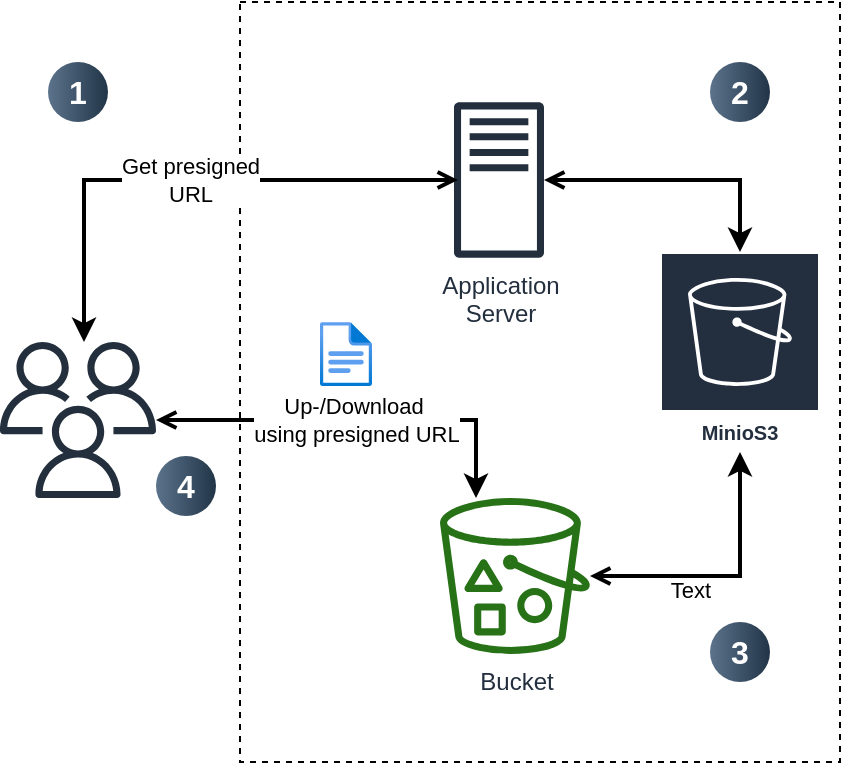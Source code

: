 <mxfile>
    <diagram id="Ht1M8jgEwFfnCIfOTk4-" name="Page-1">
        <mxGraphModel dx="894" dy="625" grid="1" gridSize="10" guides="1" tooltips="1" connect="1" arrows="1" fold="1" page="1" pageScale="1" pageWidth="1169" pageHeight="827" math="0" shadow="0">
            <root>
                <mxCell id="0"/>
                <mxCell id="1" parent="0"/>
                <mxCell id="UEzPUAAOIrF-is8g5C7q-107" value="" style="rounded=0;whiteSpace=wrap;html=1;labelBackgroundColor=none;fillColor=none;dashed=1;container=1;pointerEvents=0;collapsible=0;recursiveResize=0;" parent="1" vertex="1">
                    <mxGeometry x="140" width="300" height="380" as="geometry"/>
                </mxCell>
                <mxCell id="UEzPUAAOIrF-is8g5C7q-77" value="Bucket" style="outlineConnect=0;fontColor=#232F3E;gradientColor=none;fillColor=#277116;strokeColor=none;dashed=0;verticalLabelPosition=bottom;verticalAlign=top;align=center;html=1;fontSize=12;fontStyle=0;aspect=fixed;pointerEvents=1;shape=mxgraph.aws4.bucket_with_objects;labelBackgroundColor=#ffffff;" parent="UEzPUAAOIrF-is8g5C7q-107" vertex="1">
                    <mxGeometry x="100.0" y="248" width="75" height="78" as="geometry"/>
                </mxCell>
                <mxCell id="si6G0FfqEptFClFJuE-w-3" value="Application&lt;br&gt;Server" style="sketch=0;outlineConnect=0;fontColor=#232F3E;gradientColor=none;fillColor=#232F3D;strokeColor=none;dashed=0;verticalLabelPosition=bottom;verticalAlign=top;align=center;html=1;fontSize=12;fontStyle=0;aspect=fixed;pointerEvents=1;shape=mxgraph.aws4.traditional_server;labelBackgroundColor=#FFFFFF;" parent="UEzPUAAOIrF-is8g5C7q-107" vertex="1">
                    <mxGeometry x="107" y="50" width="45" height="78" as="geometry"/>
                </mxCell>
                <mxCell id="si6G0FfqEptFClFJuE-w-7" value="MinioS3" style="sketch=0;outlineConnect=0;fontColor=#232F3E;gradientColor=none;strokeColor=#ffffff;fillColor=#232F3E;dashed=0;verticalLabelPosition=middle;verticalAlign=bottom;align=center;html=1;whiteSpace=wrap;fontSize=10;fontStyle=1;spacing=3;shape=mxgraph.aws4.productIcon;prIcon=mxgraph.aws4.s3;" parent="UEzPUAAOIrF-is8g5C7q-107" vertex="1">
                    <mxGeometry x="210" y="125" width="80" height="100" as="geometry"/>
                </mxCell>
                <mxCell id="si6G0FfqEptFClFJuE-w-8" value="" style="image;aspect=fixed;html=1;points=[];align=center;fontSize=12;image=img/lib/azure2/general/File.svg;" parent="UEzPUAAOIrF-is8g5C7q-107" vertex="1">
                    <mxGeometry x="40" y="160" width="26" height="32.04" as="geometry"/>
                </mxCell>
                <mxCell id="si6G0FfqEptFClFJuE-w-9" style="edgeStyle=orthogonalEdgeStyle;rounded=0;orthogonalLoop=1;jettySize=auto;html=1;endArrow=open;endFill=0;strokeWidth=2;startArrow=classic;startFill=1;" parent="UEzPUAAOIrF-is8g5C7q-107" source="si6G0FfqEptFClFJuE-w-7" target="UEzPUAAOIrF-is8g5C7q-77" edge="1">
                    <mxGeometry relative="1" as="geometry">
                        <mxPoint x="148" y="258" as="sourcePoint"/>
                        <mxPoint x="-12" y="219" as="targetPoint"/>
                        <Array as="points">
                            <mxPoint x="250" y="287"/>
                        </Array>
                    </mxGeometry>
                </mxCell>
                <mxCell id="2" value="Text" style="edgeLabel;html=1;align=center;verticalAlign=middle;resizable=0;points=[];" vertex="1" connectable="0" parent="si6G0FfqEptFClFJuE-w-9">
                    <mxGeometry x="0.27" y="7" relative="1" as="geometry">
                        <mxPoint as="offset"/>
                    </mxGeometry>
                </mxCell>
                <mxCell id="si6G0FfqEptFClFJuE-w-10" style="edgeStyle=orthogonalEdgeStyle;rounded=0;orthogonalLoop=1;jettySize=auto;html=1;endArrow=open;endFill=0;strokeWidth=2;startArrow=classic;startFill=1;" parent="UEzPUAAOIrF-is8g5C7q-107" source="si6G0FfqEptFClFJuE-w-7" target="si6G0FfqEptFClFJuE-w-3" edge="1">
                    <mxGeometry relative="1" as="geometry">
                        <mxPoint x="260" y="258" as="sourcePoint"/>
                        <mxPoint x="185" y="297" as="targetPoint"/>
                        <Array as="points">
                            <mxPoint x="250" y="89"/>
                        </Array>
                    </mxGeometry>
                </mxCell>
                <mxCell id="si6G0FfqEptFClFJuE-w-15" value="2" style="ellipse;whiteSpace=wrap;html=1;aspect=fixed;rotation=0;gradientColor=#223548;strokeColor=none;gradientDirection=east;fillColor=#5b738b;rounded=0;pointerEvents=0;fontFamily=Helvetica;fontSize=16;fontColor=#FFFFFF;spacingTop=4;spacingBottom=4;spacingLeft=4;spacingRight=4;points=[];fontStyle=1" parent="UEzPUAAOIrF-is8g5C7q-107" vertex="1">
                    <mxGeometry x="235" y="30" width="30" height="30" as="geometry"/>
                </mxCell>
                <mxCell id="si6G0FfqEptFClFJuE-w-17" value="3" style="ellipse;whiteSpace=wrap;html=1;aspect=fixed;rotation=0;gradientColor=#223548;strokeColor=none;gradientDirection=east;fillColor=#5b738b;rounded=0;pointerEvents=0;fontFamily=Helvetica;fontSize=16;fontColor=#FFFFFF;spacingTop=4;spacingBottom=4;spacingLeft=4;spacingRight=4;points=[];fontStyle=1" parent="UEzPUAAOIrF-is8g5C7q-107" vertex="1">
                    <mxGeometry x="235" y="310" width="30" height="30" as="geometry"/>
                </mxCell>
                <mxCell id="UEzPUAAOIrF-is8g5C7q-106" value="Up-/Download&amp;nbsp;&lt;br&gt;using presigned URL" style="edgeStyle=orthogonalEdgeStyle;rounded=0;orthogonalLoop=1;jettySize=auto;html=1;endArrow=open;endFill=0;strokeWidth=2;startArrow=classic;startFill=1;" parent="1" source="UEzPUAAOIrF-is8g5C7q-77" target="si6G0FfqEptFClFJuE-w-2" edge="1">
                    <mxGeometry relative="1" as="geometry">
                        <mxPoint x="320" y="560" as="targetPoint"/>
                        <Array as="points">
                            <mxPoint x="258" y="209"/>
                        </Array>
                    </mxGeometry>
                </mxCell>
                <mxCell id="si6G0FfqEptFClFJuE-w-2" value="" style="sketch=0;outlineConnect=0;fontColor=#232F3E;gradientColor=none;fillColor=#232F3D;strokeColor=none;dashed=0;verticalLabelPosition=bottom;verticalAlign=top;align=center;html=1;fontSize=12;fontStyle=0;aspect=fixed;pointerEvents=1;shape=mxgraph.aws4.users;" parent="1" vertex="1">
                    <mxGeometry x="20" y="170" width="78" height="78" as="geometry"/>
                </mxCell>
                <mxCell id="si6G0FfqEptFClFJuE-w-6" value="Get presigned &lt;br&gt;URL" style="edgeStyle=orthogonalEdgeStyle;rounded=0;orthogonalLoop=1;jettySize=auto;html=1;endArrow=open;endFill=0;strokeWidth=2;startArrow=classic;startFill=1;" parent="1" edge="1">
                    <mxGeometry relative="1" as="geometry">
                        <mxPoint x="62" y="170" as="sourcePoint"/>
                        <mxPoint x="249" y="89" as="targetPoint"/>
                        <Array as="points">
                            <mxPoint x="62" y="89"/>
                        </Array>
                    </mxGeometry>
                </mxCell>
                <mxCell id="si6G0FfqEptFClFJuE-w-11" style="edgeStyle=orthogonalEdgeStyle;rounded=0;orthogonalLoop=1;jettySize=auto;html=1;exitX=0.5;exitY=1;exitDx=0;exitDy=0;" parent="1" source="UEzPUAAOIrF-is8g5C7q-107" target="UEzPUAAOIrF-is8g5C7q-107" edge="1">
                    <mxGeometry relative="1" as="geometry"/>
                </mxCell>
                <mxCell id="si6G0FfqEptFClFJuE-w-13" value="1" style="ellipse;whiteSpace=wrap;html=1;aspect=fixed;rotation=0;gradientColor=#223548;strokeColor=none;gradientDirection=east;fillColor=#5b738b;rounded=0;pointerEvents=0;fontFamily=Helvetica;fontSize=16;fontColor=#FFFFFF;spacingTop=4;spacingBottom=4;spacingLeft=4;spacingRight=4;points=[];fontStyle=1" parent="1" vertex="1">
                    <mxGeometry x="44" y="30" width="30" height="30" as="geometry"/>
                </mxCell>
                <mxCell id="si6G0FfqEptFClFJuE-w-18" value="4" style="ellipse;whiteSpace=wrap;html=1;aspect=fixed;rotation=0;gradientColor=#223548;strokeColor=none;gradientDirection=east;fillColor=#5b738b;rounded=0;pointerEvents=0;fontFamily=Helvetica;fontSize=16;fontColor=#FFFFFF;spacingTop=4;spacingBottom=4;spacingLeft=4;spacingRight=4;points=[];fontStyle=1" parent="1" vertex="1">
                    <mxGeometry x="98" y="227" width="30" height="30" as="geometry"/>
                </mxCell>
                <mxCell id="si6G0FfqEptFClFJuE-w-19" style="edgeStyle=orthogonalEdgeStyle;rounded=0;orthogonalLoop=1;jettySize=auto;html=1;exitX=0.5;exitY=1;exitDx=0;exitDy=0;" parent="1" source="UEzPUAAOIrF-is8g5C7q-107" target="UEzPUAAOIrF-is8g5C7q-107" edge="1">
                    <mxGeometry relative="1" as="geometry"/>
                </mxCell>
            </root>
        </mxGraphModel>
    </diagram>
</mxfile>